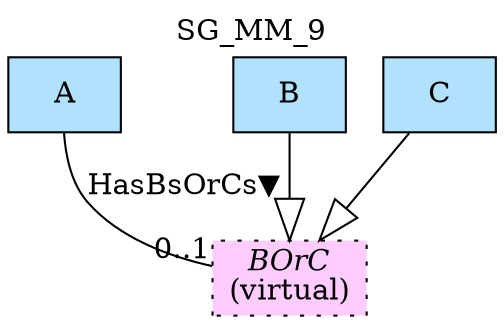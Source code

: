 digraph {graph[label=SG_MM_9,labelloc=tl,labelfontsize=12];
"A"[shape=record,fillcolor=lightskyblue1,style = filled,label="A"];
"B"[shape=record,fillcolor=lightskyblue1,style = filled,label="B"];
"C"[shape=record,fillcolor=lightskyblue1,style = filled,label="C"];
"BOrC"[shape=record,fillcolor="#FFCCFF",style ="filled,dotted",label=<{<I>BOrC</I><br/>(virtual)}>];

"B"->"BOrC"[arrowhead=onormal,arrowsize=2.0];
"C"->"BOrC"[arrowhead=onormal,arrowsize=2.0];
"A"->"BOrC"[label="HasBsOrCs▼",dir=none,taillabel="",headlabel="0..1"];
}